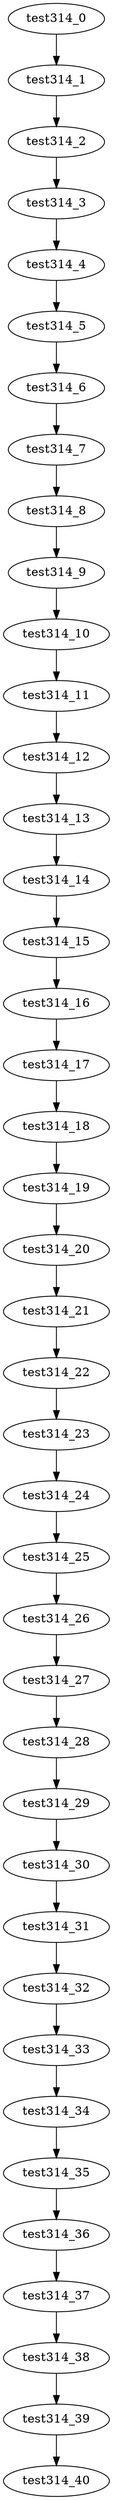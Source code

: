 digraph G {
test314_0->test314_1;
test314_1->test314_2;
test314_2->test314_3;
test314_3->test314_4;
test314_4->test314_5;
test314_5->test314_6;
test314_6->test314_7;
test314_7->test314_8;
test314_8->test314_9;
test314_9->test314_10;
test314_10->test314_11;
test314_11->test314_12;
test314_12->test314_13;
test314_13->test314_14;
test314_14->test314_15;
test314_15->test314_16;
test314_16->test314_17;
test314_17->test314_18;
test314_18->test314_19;
test314_19->test314_20;
test314_20->test314_21;
test314_21->test314_22;
test314_22->test314_23;
test314_23->test314_24;
test314_24->test314_25;
test314_25->test314_26;
test314_26->test314_27;
test314_27->test314_28;
test314_28->test314_29;
test314_29->test314_30;
test314_30->test314_31;
test314_31->test314_32;
test314_32->test314_33;
test314_33->test314_34;
test314_34->test314_35;
test314_35->test314_36;
test314_36->test314_37;
test314_37->test314_38;
test314_38->test314_39;
test314_39->test314_40;

}
